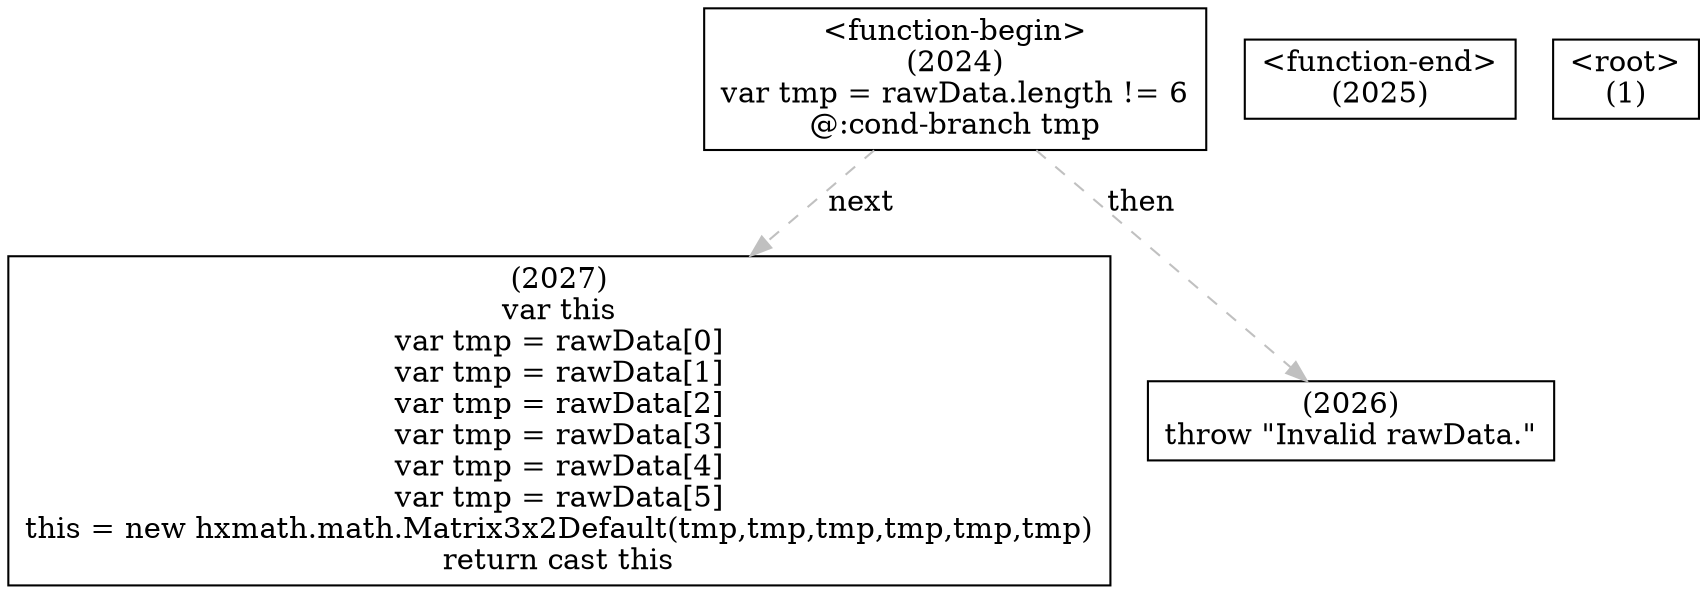 digraph graphname {
n2027 [shape=box,label="(2027)\nvar this\nvar tmp = rawData[0]\nvar tmp = rawData[1]\nvar tmp = rawData[2]\nvar tmp = rawData[3]\nvar tmp = rawData[4]\nvar tmp = rawData[5]\nthis = new hxmath.math.Matrix3x2Default(tmp,tmp,tmp,tmp,tmp,tmp)\nreturn cast this"];
n2026 [shape=box,label="(2026)\nthrow \"Invalid rawData.\""];
n2025 [shape=box,label="<function-end>
(2025)"];
n2024 [shape=box,label="<function-begin>
(2024)\nvar tmp = rawData.length != 6\n@:cond-branch tmp"];
n2024 -> n2026[style="dashed",color="gray",label="then"];
n2024 -> n2027[style="dashed",color="gray",label="next"];
n1 [shape=box,label="<root>
(1)"];
}

